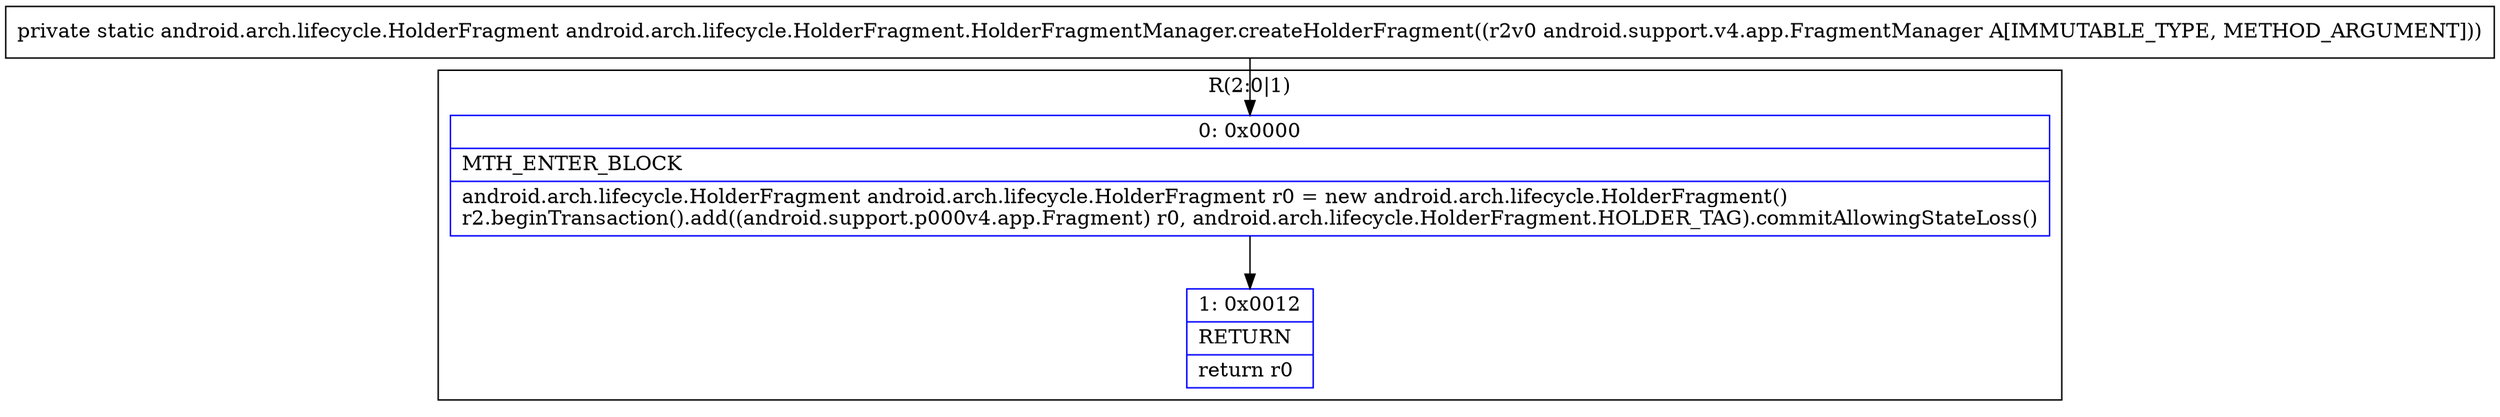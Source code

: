 digraph "CFG forandroid.arch.lifecycle.HolderFragment.HolderFragmentManager.createHolderFragment(Landroid\/support\/v4\/app\/FragmentManager;)Landroid\/arch\/lifecycle\/HolderFragment;" {
subgraph cluster_Region_1213284331 {
label = "R(2:0|1)";
node [shape=record,color=blue];
Node_0 [shape=record,label="{0\:\ 0x0000|MTH_ENTER_BLOCK\l|android.arch.lifecycle.HolderFragment android.arch.lifecycle.HolderFragment r0 = new android.arch.lifecycle.HolderFragment()\lr2.beginTransaction().add((android.support.p000v4.app.Fragment) r0, android.arch.lifecycle.HolderFragment.HOLDER_TAG).commitAllowingStateLoss()\l}"];
Node_1 [shape=record,label="{1\:\ 0x0012|RETURN\l|return r0\l}"];
}
MethodNode[shape=record,label="{private static android.arch.lifecycle.HolderFragment android.arch.lifecycle.HolderFragment.HolderFragmentManager.createHolderFragment((r2v0 android.support.v4.app.FragmentManager A[IMMUTABLE_TYPE, METHOD_ARGUMENT])) }"];
MethodNode -> Node_0;
Node_0 -> Node_1;
}

